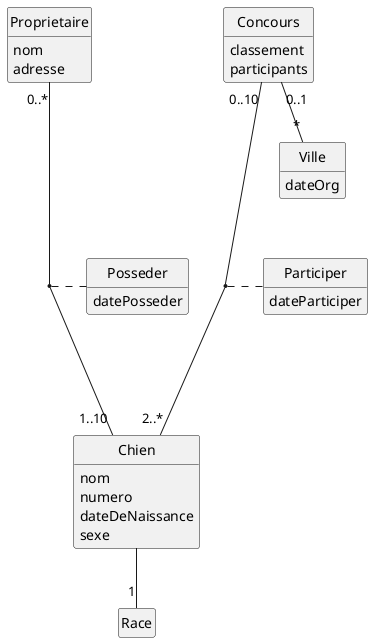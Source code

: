@startuml TD2.2.1
'--------------------------------
' Parametres pour le dessin
'--------------------------------
hide circle
hide empty members
hide empty methods
'--------------------------------


class Chien {
  nom
  numero
  dateDeNaissance
  sexe
}

class Proprietaire {
  nom
  adresse
}

class Posseder {
  datePosseder
}

class Participer {
	dateParticiper
}

class Concours {
  classement
  participants
}

class Ville {
	dateOrg
}

Chien -- "1" Race

Proprietaire "0..*" --- "1..10" Chien
Concours "0..1" -- "*" Ville
Concours "0..10" --- "2..*" Chien


(Concours, Chien) . Participer
(Proprietaire, Chien) . Posseder



@enduml
